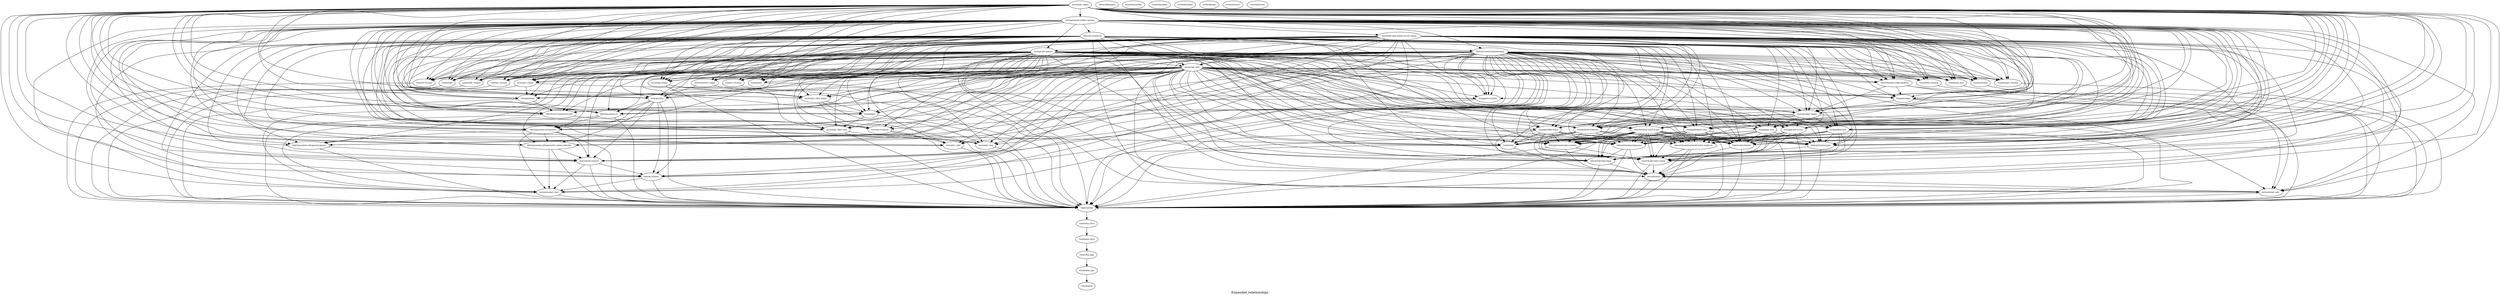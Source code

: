 digraph Expanded_relationships {
    label = "Expanded_relationships"
    "Class[Git::Params]" [
        fontsize = 8,
        label = "Class[Git::Params]"
    ]

    "Package[coffee-script]" [
        fontsize = 8,
        label = "Package[coffee-script]"
    ]

    "File[/tmp/sudoers.d/fragment/vagrant]" [
        fontsize = 8,
        label = "File[/tmp/sudoers.d/fragment/vagrant]"
    ]

    "Anchor[sudoers::end]" [
        fontsize = 8,
        label = "Anchor[sudoers::end]"
    ]

    "Filebucket[puppet]" [
        fontsize = 8,
        label = "Filebucket[puppet]"
    ]

    "File[/etc/ircd-hybrid/ircd.conf]" [
        fontsize = 8,
        label = "File[/etc/ircd-hybrid/ircd.conf]"
    ]

    "Anchor[git::begin]" [
        fontsize = 8,
        label = "Anchor[git::begin]"
    ]

    "Class[runtime]" [
        fontsize = 8,
        label = "Class[runtime]"
    ]

    "Class[deploy]" [
        fontsize = 8,
        label = "Class[deploy]"
    ]

    "Class[setup_app]" [
        fontsize = 8,
        label = "Class[setup_app]"
    ]

    "File[/tmp/sudoers.d/fragment/00_sudoers_defaults]" [
        fontsize = 8,
        label = "File[/tmp/sudoers.d/fragment/00_sudoers_defaults]"
    ]

    "User[hubot]" [
        fontsize = 8,
        label = "User[hubot]"
    ]

    "File[/usr/local/sbin/rebuild-hubot-scripts.rb]" [
        fontsize = 8,
        label = "File[/usr/local/sbin/rebuild-hubot-scripts.rb]"
    ]

    "Class[deploy_infra]" [
        fontsize = 8,
        label = "Class[deploy_infra]"
    ]

    "Package[whois]" [
        fontsize = 8,
        label = "Package[whois]"
    ]

    "Class[Stdlib]" [
        fontsize = 8,
        label = "Class[Stdlib]"
    ]

    "Class[deploy_app]" [
        fontsize = 8,
        label = "Class[deploy_app]"
    ]

    "Schedule[monthly]" [
        fontsize = 8,
        label = "Schedule[monthly]"
    ]

    "Anchor[irc::begin]" [
        fontsize = 8,
        label = "Anchor[irc::begin]"
    ]

    "Anchor[git::client::end]" [
        fontsize = 8,
        label = "Anchor[git::client::end]"
    ]

    "File[/tmp/sudoers.d/fragment]" [
        fontsize = 8,
        label = "File[/tmp/sudoers.d/fragment]"
    ]

    "Class[Stdlib::Stages]" [
        fontsize = 8,
        label = "Class[Stdlib::Stages]"
    ]

    "File[/etc/sudoers]" [
        fontsize = 8,
        label = "File[/etc/sudoers]"
    ]

    "Anchor[apt::begin]" [
        fontsize = 8,
        label = "Anchor[apt::begin]"
    ]

    "Class[Apt::Params]" [
        fontsize = 8,
        label = "Class[Apt::Params]"
    ]

    "Exec[apt-get update]" [
        fontsize = 8,
        label = "Exec[apt-get update]"
    ]

    "Schedule[puppet]" [
        fontsize = 8,
        label = "Schedule[puppet]"
    ]

    "Exec[download hubot via git]" [
        fontsize = 8,
        label = "Exec[download hubot via git]"
    ]

    "Exec[rebuild-sudoers]" [
        fontsize = 8,
        label = "Exec[rebuild-sudoers]"
    ]

    "Schedule[weekly]" [
        fontsize = 8,
        label = "Schedule[weekly]"
    ]

    "Package[update-notifier-common]" [
        fontsize = 8,
        label = "Package[update-notifier-common]"
    ]

    "Service[ircd-hybrid]" [
        fontsize = 8,
        label = "Service[ircd-hybrid]"
    ]

    "Exec[delete aged update-success-stamp]" [
        fontsize = 8,
        label = "Exec[delete aged update-success-stamp]"
    ]

    "Anchor[hubot::end]" [
        fontsize = 8,
        label = "Anchor[hubot::end]"
    ]

    "Anchor[hutbot::begin]" [
        fontsize = 8,
        label = "Anchor[hutbot::begin]"
    ]

    "Package[libexpat1-dev]" [
        fontsize = 8,
        label = "Package[libexpat1-dev]"
    ]

    "Exec[rebuild hubot scripts]" [
        fontsize = 8,
        label = "Exec[rebuild hubot scripts]"
    ]

    "Class[setup_infra]" [
        fontsize = 8,
        label = "Class[setup_infra]"
    ]

    "Anchor[sudoers::begin]" [
        fontsize = 8,
        label = "Anchor[sudoers::begin]"
    ]

    "File[/var/cache/local/preseeding]" [
        fontsize = 8,
        label = "File[/var/cache/local/preseeding]"
    ]

    "Package[libssl-dev]" [
        fontsize = 8,
        label = "Package[libssl-dev]"
    ]

    "File[/opt/hubot/scripts-enabled]" [
        fontsize = 8,
        label = "File[/opt/hubot/scripts-enabled]"
    ]

    "Schedule[daily]" [
        fontsize = 8,
        label = "Schedule[daily]"
    ]

    "Anchor[git::client::begin]" [
        fontsize = 8,
        label = "Anchor[git::client::begin]"
    ]

    "Package[nodejs]" [
        fontsize = 8,
        label = "Package[nodejs]"
    ]

    "Class[hubot]" [
        fontsize = 8,
        label = "Class[hubot]"
    ]

    "Service[hubot]" [
        fontsize = 8,
        label = "Service[hubot]"
    ]

    "Anchor[git::end]" [
        fontsize = 8,
        label = "Anchor[git::end]"
    ]

    "File[/opt/hubot/scripts]" [
        fontsize = 8,
        label = "File[/opt/hubot/scripts]"
    ]

    "Exec[download-nodejs-squeeze]" [
        fontsize = 8,
        label = "Exec[download-nodejs-squeeze]"
    ]

    "Class[Hubot::Params]" [
        fontsize = 8,
        label = "Class[Hubot::Params]"
    ]

    "Class[Hubot_dev]" [
        fontsize = 8,
        label = "Class[Hubot_dev]"
    ]

    "Package[git-core]" [
        fontsize = 8,
        label = "Package[git-core]"
    ]

    "Package[ircd-hybrid]" [
        fontsize = 8,
        label = "Package[ircd-hybrid]"
    ]

    "File[/etc/init.d/hubot]" [
        fontsize = 8,
        label = "File[/etc/init.d/hubot]"
    ]

    "File[/tmp/sudoers.d]" [
        fontsize = 8,
        label = "File[/tmp/sudoers.d]"
    ]

    "Package[redis-server]" [
        fontsize = 8,
        label = "Package[redis-server]"
    ]

    "Schedule[never]" [
        fontsize = 8,
        label = "Schedule[never]"
    ]

    "Anchor[apt::end]" [
        fontsize = 8,
        label = "Anchor[apt::end]"
    ]

    "Class[basenode]" [
        fontsize = 8,
        label = "Class[basenode]"
    ]

    "File[/var/cache/local]" [
        fontsize = 8,
        label = "File[/var/cache/local]"
    ]

    "Package[sudo]" [
        fontsize = 8,
        label = "Package[sudo]"
    ]

    "Exec[install hubot deps]" [
        fontsize = 8,
        label = "Exec[install hubot deps]"
    ]

    "File[/opt/hubot/package.json]" [
        fontsize = 8,
        label = "File[/opt/hubot/package.json]"
    ]

    "Schedule[hourly]" [
        fontsize = 8,
        label = "Schedule[hourly]"
    ]

    "Class[Sudoers::Params]" [
        fontsize = 8,
        label = "Class[Sudoers::Params]"
    ]

    "Class[Irc::Params]" [
        fontsize = 8,
        label = "Class[Irc::Params]"
    ]

    "Package[build-essential]" [
        fontsize = 8,
        label = "Package[build-essential]"
    ]

    "Anchor[irc::end]" [
        fontsize = 8,
        label = "Anchor[irc::end]"
    ]

    "Package[git]" [
        fontsize = 8,
        label = "Package[git]"
    ]

    "File[/tmp/sudoers.d/fragment/vagrant]" -> "Exec[rebuild-sudoers]" [
        fontsize = 8
    ]

    "File[/tmp/sudoers.d/fragment/00_sudoers_defaults]" -> "Exec[rebuild-sudoers]" [
        fontsize = 8
    ]

    "Exec[rebuild-sudoers]" -> "File[/etc/sudoers]" [
        fontsize = 8
    ]

    "Exec[delete aged update-success-stamp]" -> "Exec[apt-get update]" [
        fontsize = 8
    ]

    "File[/tmp/sudoers.d/fragment]" -> "Exec[rebuild-sudoers]" [
        fontsize = 8
    ]

    "File[/usr/local/sbin/rebuild-hubot-scripts.rb]" -> "Exec[rebuild hubot scripts]" [
        fontsize = 8
    ]

    "File[/opt/hubot/scripts-enabled]" -> "Exec[rebuild hubot scripts]" [
        fontsize = 8
    ]

    "Exec[download-nodejs-squeeze]" -> "Package[nodejs]" [
        fontsize = 8
    ]

    "File[/opt/hubot/package.json]" -> "Exec[install hubot deps]" [
        fontsize = 8
    ]

    "File[/tmp/sudoers.d/fragment]" -> "File[/tmp/sudoers.d/fragment/vagrant]" [
        fontsize = 8
    ]

    "File[/tmp/sudoers.d/fragment]" -> "File[/tmp/sudoers.d/fragment/00_sudoers_defaults]" [
        fontsize = 8
    ]

    "File[/tmp/sudoers.d]" -> "File[/tmp/sudoers.d/fragment]" [
        fontsize = 8
    ]

    "File[/var/cache/local]" -> "File[/var/cache/local/preseeding]" [
        fontsize = 8
    ]

    "Class[setup_app]" -> "Class[deploy_app]" [
        fontsize = 8
    ]

    "Class[deploy_app]" -> "Class[deploy]" [
        fontsize = 8
    ]

    "File[/var/cache/local/preseeding]" -> "Anchor[apt::end]" [
        fontsize = 8
    ]

    "File[/var/cache/local]" -> "Anchor[apt::end]" [
        fontsize = 8
    ]

    "Exec[apt-get update]" -> "Anchor[apt::end]" [
        fontsize = 8
    ]

    "Exec[delete aged update-success-stamp]" -> "Anchor[apt::end]" [
        fontsize = 8
    ]

    "Anchor[apt::begin]" -> "Package[update-notifier-common]" [
        fontsize = 8
    ]

    "Package[update-notifier-common]" -> "File[/var/cache/local/preseeding]" [
        fontsize = 8
    ]

    "Package[update-notifier-common]" -> "File[/var/cache/local]" [
        fontsize = 8
    ]

    "Package[update-notifier-common]" -> "Exec[apt-get update]" [
        fontsize = 8
    ]

    "Package[update-notifier-common]" -> "Exec[delete aged update-success-stamp]" [
        fontsize = 8
    ]

    "File[/var/cache/local/preseeding]" -> "Class[Irc::Params]" [
        fontsize = 8
    ]

    "Anchor[apt::begin]" -> "Class[Irc::Params]" [
        fontsize = 8
    ]

    "File[/var/cache/local]" -> "Class[Irc::Params]" [
        fontsize = 8
    ]

    "Package[update-notifier-common]" -> "Class[Irc::Params]" [
        fontsize = 8
    ]

    "Exec[apt-get update]" -> "Class[Irc::Params]" [
        fontsize = 8
    ]

    "Anchor[apt::end]" -> "Class[Irc::Params]" [
        fontsize = 8
    ]

    "Exec[delete aged update-success-stamp]" -> "Class[Irc::Params]" [
        fontsize = 8
    ]

    "File[/var/cache/local/preseeding]" -> "Service[ircd-hybrid]" [
        fontsize = 8
    ]

    "Anchor[apt::begin]" -> "Service[ircd-hybrid]" [
        fontsize = 8
    ]

    "File[/var/cache/local]" -> "Service[ircd-hybrid]" [
        fontsize = 8
    ]

    "Package[update-notifier-common]" -> "Service[ircd-hybrid]" [
        fontsize = 8
    ]

    "Exec[apt-get update]" -> "Service[ircd-hybrid]" [
        fontsize = 8
    ]

    "Anchor[apt::end]" -> "Service[ircd-hybrid]" [
        fontsize = 8
    ]

    "Exec[delete aged update-success-stamp]" -> "Service[ircd-hybrid]" [
        fontsize = 8
    ]

    "Service[ircd-hybrid]" -> "Anchor[irc::end]" [
        fontsize = 8
    ]

    "File[/var/cache/local/preseeding]" -> "Package[git]" [
        fontsize = 8
    ]

    "Anchor[apt::begin]" -> "Package[git]" [
        fontsize = 8
    ]

    "File[/var/cache/local]" -> "Package[git]" [
        fontsize = 8
    ]

    "Anchor[git::client::begin]" -> "Package[git]" [
        fontsize = 8
    ]

    "Package[update-notifier-common]" -> "Package[git]" [
        fontsize = 8
    ]

    "Exec[apt-get update]" -> "Package[git]" [
        fontsize = 8
    ]

    "Anchor[apt::end]" -> "Package[git]" [
        fontsize = 8
    ]

    "Exec[delete aged update-success-stamp]" -> "Package[git]" [
        fontsize = 8
    ]

    "Package[git]" -> "Anchor[git::client::end]" [
        fontsize = 8
    ]

    "File[/var/cache/local/preseeding]" -> "Anchor[hubot::end]" [
        fontsize = 8
    ]

    "File[/var/cache/local/preseeding]" -> "Anchor[hutbot::begin]" [
        fontsize = 8
    ]

    "Anchor[apt::begin]" -> "Anchor[hubot::end]" [
        fontsize = 8
    ]

    "Anchor[apt::begin]" -> "Anchor[hutbot::begin]" [
        fontsize = 8
    ]

    "File[/var/cache/local]" -> "Anchor[hubot::end]" [
        fontsize = 8
    ]

    "File[/var/cache/local]" -> "Anchor[hutbot::begin]" [
        fontsize = 8
    ]

    "Package[update-notifier-common]" -> "Anchor[hubot::end]" [
        fontsize = 8
    ]

    "Package[update-notifier-common]" -> "Anchor[hutbot::begin]" [
        fontsize = 8
    ]

    "Exec[apt-get update]" -> "Anchor[hubot::end]" [
        fontsize = 8
    ]

    "Exec[apt-get update]" -> "Anchor[hutbot::begin]" [
        fontsize = 8
    ]

    "Anchor[apt::end]" -> "Anchor[hubot::end]" [
        fontsize = 8
    ]

    "Anchor[apt::end]" -> "Anchor[hutbot::begin]" [
        fontsize = 8
    ]

    "Exec[delete aged update-success-stamp]" -> "Anchor[hubot::end]" [
        fontsize = 8
    ]

    "Exec[delete aged update-success-stamp]" -> "Anchor[hutbot::begin]" [
        fontsize = 8
    ]

    "File[/var/cache/local/preseeding]" -> "Package[nodejs]" [
        fontsize = 8
    ]

    "File[/var/cache/local/preseeding]" -> "Exec[download-nodejs-squeeze]" [
        fontsize = 8
    ]

    "Anchor[apt::begin]" -> "Package[nodejs]" [
        fontsize = 8
    ]

    "Anchor[apt::begin]" -> "Exec[download-nodejs-squeeze]" [
        fontsize = 8
    ]

    "File[/var/cache/local]" -> "Package[nodejs]" [
        fontsize = 8
    ]

    "File[/var/cache/local]" -> "Exec[download-nodejs-squeeze]" [
        fontsize = 8
    ]

    "Package[update-notifier-common]" -> "Package[nodejs]" [
        fontsize = 8
    ]

    "Package[update-notifier-common]" -> "Exec[download-nodejs-squeeze]" [
        fontsize = 8
    ]

    "Exec[apt-get update]" -> "Package[nodejs]" [
        fontsize = 8
    ]

    "Exec[apt-get update]" -> "Exec[download-nodejs-squeeze]" [
        fontsize = 8
    ]

    "Anchor[apt::end]" -> "Package[nodejs]" [
        fontsize = 8
    ]

    "Anchor[apt::end]" -> "Exec[download-nodejs-squeeze]" [
        fontsize = 8
    ]

    "Exec[delete aged update-success-stamp]" -> "Package[nodejs]" [
        fontsize = 8
    ]

    "Exec[delete aged update-success-stamp]" -> "Exec[download-nodejs-squeeze]" [
        fontsize = 8
    ]

    "Package[nodejs]" -> "Anchor[hubot::end]" [
        fontsize = 8
    ]

    "Exec[download-nodejs-squeeze]" -> "Anchor[hubot::end]" [
        fontsize = 8
    ]

    "Package[nodejs]" -> "Anchor[hutbot::begin]" [
        fontsize = 8
    ]

    "Exec[download-nodejs-squeeze]" -> "Anchor[hutbot::begin]" [
        fontsize = 8
    ]

    "File[/var/cache/local/preseeding]" -> "Class[Apt::Params]" [
        fontsize = 8
    ]

    "Anchor[apt::begin]" -> "Class[Apt::Params]" [
        fontsize = 8
    ]

    "File[/var/cache/local]" -> "Class[Apt::Params]" [
        fontsize = 8
    ]

    "Package[update-notifier-common]" -> "Class[Apt::Params]" [
        fontsize = 8
    ]

    "Exec[apt-get update]" -> "Class[Apt::Params]" [
        fontsize = 8
    ]

    "Anchor[apt::end]" -> "Class[Apt::Params]" [
        fontsize = 8
    ]

    "Exec[delete aged update-success-stamp]" -> "Class[Apt::Params]" [
        fontsize = 8
    ]

    "File[/var/cache/local/preseeding]" -> "File[/tmp/sudoers.d/fragment/vagrant]" [
        fontsize = 8
    ]

    "File[/var/cache/local]" -> "File[/tmp/sudoers.d/fragment/vagrant]" [
        fontsize = 8
    ]

    "Anchor[apt::begin]" -> "File[/tmp/sudoers.d/fragment/vagrant]" [
        fontsize = 8
    ]

    "Package[update-notifier-common]" -> "File[/tmp/sudoers.d/fragment/vagrant]" [
        fontsize = 8
    ]

    "Exec[apt-get update]" -> "File[/tmp/sudoers.d/fragment/vagrant]" [
        fontsize = 8
    ]

    "Exec[delete aged update-success-stamp]" -> "File[/tmp/sudoers.d/fragment/vagrant]" [
        fontsize = 8
    ]

    "Anchor[apt::end]" -> "File[/tmp/sudoers.d/fragment/vagrant]" [
        fontsize = 8
    ]

    "File[/var/cache/local/preseeding]" -> "Class[Hubot_dev]" [
        fontsize = 8
    ]

    "Anchor[apt::begin]" -> "Class[Hubot_dev]" [
        fontsize = 8
    ]

    "File[/var/cache/local]" -> "Class[Hubot_dev]" [
        fontsize = 8
    ]

    "Package[update-notifier-common]" -> "Class[Hubot_dev]" [
        fontsize = 8
    ]

    "Exec[apt-get update]" -> "Class[Hubot_dev]" [
        fontsize = 8
    ]

    "Anchor[apt::end]" -> "Class[Hubot_dev]" [
        fontsize = 8
    ]

    "Exec[delete aged update-success-stamp]" -> "Class[Hubot_dev]" [
        fontsize = 8
    ]

    "File[/var/cache/local/preseeding]" -> "File[/etc/ircd-hybrid/ircd.conf]" [
        fontsize = 8
    ]

    "Anchor[apt::begin]" -> "File[/etc/ircd-hybrid/ircd.conf]" [
        fontsize = 8
    ]

    "File[/var/cache/local]" -> "File[/etc/ircd-hybrid/ircd.conf]" [
        fontsize = 8
    ]

    "Package[update-notifier-common]" -> "File[/etc/ircd-hybrid/ircd.conf]" [
        fontsize = 8
    ]

    "Exec[apt-get update]" -> "File[/etc/ircd-hybrid/ircd.conf]" [
        fontsize = 8
    ]

    "Anchor[apt::end]" -> "File[/etc/ircd-hybrid/ircd.conf]" [
        fontsize = 8
    ]

    "Exec[delete aged update-success-stamp]" -> "File[/etc/ircd-hybrid/ircd.conf]" [
        fontsize = 8
    ]

    "File[/etc/ircd-hybrid/ircd.conf]" -> "Service[ircd-hybrid]" [
        fontsize = 8
    ]

    "File[/var/cache/local/preseeding]" -> "Class[Hubot::Params]" [
        fontsize = 8
    ]

    "Anchor[apt::begin]" -> "Class[Hubot::Params]" [
        fontsize = 8
    ]

    "File[/var/cache/local]" -> "Class[Hubot::Params]" [
        fontsize = 8
    ]

    "Package[update-notifier-common]" -> "Class[Hubot::Params]" [
        fontsize = 8
    ]

    "Exec[apt-get update]" -> "Class[Hubot::Params]" [
        fontsize = 8
    ]

    "Anchor[apt::end]" -> "Class[Hubot::Params]" [
        fontsize = 8
    ]

    "Exec[delete aged update-success-stamp]" -> "Class[Hubot::Params]" [
        fontsize = 8
    ]

    "File[/var/cache/local/preseeding]" -> "Class[Sudoers::Params]" [
        fontsize = 8
    ]

    "Anchor[apt::begin]" -> "Class[Sudoers::Params]" [
        fontsize = 8
    ]

    "File[/var/cache/local]" -> "Class[Sudoers::Params]" [
        fontsize = 8
    ]

    "Package[update-notifier-common]" -> "Class[Sudoers::Params]" [
        fontsize = 8
    ]

    "Exec[apt-get update]" -> "Class[Sudoers::Params]" [
        fontsize = 8
    ]

    "Anchor[apt::end]" -> "Class[Sudoers::Params]" [
        fontsize = 8
    ]

    "Exec[delete aged update-success-stamp]" -> "Class[Sudoers::Params]" [
        fontsize = 8
    ]

    "File[/var/cache/local/preseeding]" -> "Anchor[sudoers::end]" [
        fontsize = 8
    ]

    "File[/var/cache/local/preseeding]" -> "Anchor[sudoers::begin]" [
        fontsize = 8
    ]

    "Anchor[apt::begin]" -> "Anchor[sudoers::end]" [
        fontsize = 8
    ]

    "Anchor[apt::begin]" -> "Anchor[sudoers::begin]" [
        fontsize = 8
    ]

    "File[/var/cache/local]" -> "Anchor[sudoers::end]" [
        fontsize = 8
    ]

    "File[/var/cache/local]" -> "Anchor[sudoers::begin]" [
        fontsize = 8
    ]

    "Package[update-notifier-common]" -> "Anchor[sudoers::end]" [
        fontsize = 8
    ]

    "Package[update-notifier-common]" -> "Anchor[sudoers::begin]" [
        fontsize = 8
    ]

    "Exec[apt-get update]" -> "Anchor[sudoers::end]" [
        fontsize = 8
    ]

    "Exec[apt-get update]" -> "Anchor[sudoers::begin]" [
        fontsize = 8
    ]

    "Anchor[apt::end]" -> "Anchor[sudoers::end]" [
        fontsize = 8
    ]

    "Anchor[apt::end]" -> "Anchor[sudoers::begin]" [
        fontsize = 8
    ]

    "Exec[delete aged update-success-stamp]" -> "Anchor[sudoers::end]" [
        fontsize = 8
    ]

    "Exec[delete aged update-success-stamp]" -> "Anchor[sudoers::begin]" [
        fontsize = 8
    ]

    "File[/var/cache/local/preseeding]" -> "Anchor[git::end]" [
        fontsize = 8
    ]

    "File[/var/cache/local/preseeding]" -> "Anchor[git::begin]" [
        fontsize = 8
    ]

    "Anchor[apt::begin]" -> "Anchor[git::end]" [
        fontsize = 8
    ]

    "Anchor[apt::begin]" -> "Anchor[git::begin]" [
        fontsize = 8
    ]

    "File[/var/cache/local]" -> "Anchor[git::end]" [
        fontsize = 8
    ]

    "File[/var/cache/local]" -> "Anchor[git::begin]" [
        fontsize = 8
    ]

    "Package[update-notifier-common]" -> "Anchor[git::end]" [
        fontsize = 8
    ]

    "Package[update-notifier-common]" -> "Anchor[git::begin]" [
        fontsize = 8
    ]

    "Exec[apt-get update]" -> "Anchor[git::end]" [
        fontsize = 8
    ]

    "Exec[apt-get update]" -> "Anchor[git::begin]" [
        fontsize = 8
    ]

    "Anchor[apt::end]" -> "Anchor[git::end]" [
        fontsize = 8
    ]

    "Anchor[apt::end]" -> "Anchor[git::begin]" [
        fontsize = 8
    ]

    "Exec[delete aged update-success-stamp]" -> "Anchor[git::end]" [
        fontsize = 8
    ]

    "Exec[delete aged update-success-stamp]" -> "Anchor[git::begin]" [
        fontsize = 8
    ]

    "File[/var/cache/local/preseeding]" -> "Class[Git::Params]" [
        fontsize = 8
    ]

    "Anchor[apt::begin]" -> "Class[Git::Params]" [
        fontsize = 8
    ]

    "File[/var/cache/local]" -> "Class[Git::Params]" [
        fontsize = 8
    ]

    "Package[update-notifier-common]" -> "Class[Git::Params]" [
        fontsize = 8
    ]

    "Exec[apt-get update]" -> "Class[Git::Params]" [
        fontsize = 8
    ]

    "Anchor[apt::end]" -> "Class[Git::Params]" [
        fontsize = 8
    ]

    "Exec[delete aged update-success-stamp]" -> "Class[Git::Params]" [
        fontsize = 8
    ]

    "File[/var/cache/local/preseeding]" -> "Class[Stdlib]" [
        fontsize = 8
    ]

    "Anchor[apt::begin]" -> "Class[Stdlib]" [
        fontsize = 8
    ]

    "File[/var/cache/local]" -> "Class[Stdlib]" [
        fontsize = 8
    ]

    "Package[update-notifier-common]" -> "Class[Stdlib]" [
        fontsize = 8
    ]

    "Exec[apt-get update]" -> "Class[Stdlib]" [
        fontsize = 8
    ]

    "Anchor[apt::end]" -> "Class[Stdlib]" [
        fontsize = 8
    ]

    "Exec[delete aged update-success-stamp]" -> "Class[Stdlib]" [
        fontsize = 8
    ]

    "File[/var/cache/local/preseeding]" -> "Package[sudo]" [
        fontsize = 8
    ]

    "Anchor[apt::begin]" -> "Package[sudo]" [
        fontsize = 8
    ]

    "File[/var/cache/local]" -> "Package[sudo]" [
        fontsize = 8
    ]

    "Package[update-notifier-common]" -> "Package[sudo]" [
        fontsize = 8
    ]

    "Exec[apt-get update]" -> "Package[sudo]" [
        fontsize = 8
    ]

    "Anchor[apt::end]" -> "Package[sudo]" [
        fontsize = 8
    ]

    "Exec[delete aged update-success-stamp]" -> "Package[sudo]" [
        fontsize = 8
    ]

    "Anchor[sudoers::begin]" -> "Package[sudo]" [
        fontsize = 8
    ]

    "File[/var/cache/local/preseeding]" -> "Exec[rebuild-sudoers]" [
        fontsize = 8
    ]

    "File[/var/cache/local/preseeding]" -> "File[/tmp/sudoers.d/fragment]" [
        fontsize = 8
    ]

    "File[/var/cache/local/preseeding]" -> "File[/etc/sudoers]" [
        fontsize = 8
    ]

    "File[/var/cache/local/preseeding]" -> "File[/tmp/sudoers.d/fragment/00_sudoers_defaults]" [
        fontsize = 8
    ]

    "File[/var/cache/local/preseeding]" -> "File[/tmp/sudoers.d]" [
        fontsize = 8
    ]

    "Anchor[apt::begin]" -> "Exec[rebuild-sudoers]" [
        fontsize = 8
    ]

    "Anchor[apt::begin]" -> "File[/tmp/sudoers.d/fragment]" [
        fontsize = 8
    ]

    "Anchor[apt::begin]" -> "File[/etc/sudoers]" [
        fontsize = 8
    ]

    "Anchor[apt::begin]" -> "File[/tmp/sudoers.d/fragment/00_sudoers_defaults]" [
        fontsize = 8
    ]

    "Anchor[apt::begin]" -> "File[/tmp/sudoers.d]" [
        fontsize = 8
    ]

    "File[/var/cache/local]" -> "Exec[rebuild-sudoers]" [
        fontsize = 8
    ]

    "File[/var/cache/local]" -> "File[/tmp/sudoers.d/fragment]" [
        fontsize = 8
    ]

    "File[/var/cache/local]" -> "File[/etc/sudoers]" [
        fontsize = 8
    ]

    "File[/var/cache/local]" -> "File[/tmp/sudoers.d/fragment/00_sudoers_defaults]" [
        fontsize = 8
    ]

    "File[/var/cache/local]" -> "File[/tmp/sudoers.d]" [
        fontsize = 8
    ]

    "Package[sudo]" -> "Exec[rebuild-sudoers]" [
        fontsize = 8
    ]

    "Package[sudo]" -> "File[/tmp/sudoers.d/fragment]" [
        fontsize = 8
    ]

    "Package[sudo]" -> "File[/etc/sudoers]" [
        fontsize = 8
    ]

    "Package[sudo]" -> "File[/tmp/sudoers.d/fragment/00_sudoers_defaults]" [
        fontsize = 8
    ]

    "Package[sudo]" -> "File[/tmp/sudoers.d]" [
        fontsize = 8
    ]

    "Package[update-notifier-common]" -> "Exec[rebuild-sudoers]" [
        fontsize = 8
    ]

    "Package[update-notifier-common]" -> "File[/tmp/sudoers.d/fragment]" [
        fontsize = 8
    ]

    "Package[update-notifier-common]" -> "File[/etc/sudoers]" [
        fontsize = 8
    ]

    "Package[update-notifier-common]" -> "File[/tmp/sudoers.d/fragment/00_sudoers_defaults]" [
        fontsize = 8
    ]

    "Package[update-notifier-common]" -> "File[/tmp/sudoers.d]" [
        fontsize = 8
    ]

    "Exec[apt-get update]" -> "Exec[rebuild-sudoers]" [
        fontsize = 8
    ]

    "Exec[apt-get update]" -> "File[/tmp/sudoers.d/fragment]" [
        fontsize = 8
    ]

    "Exec[apt-get update]" -> "File[/etc/sudoers]" [
        fontsize = 8
    ]

    "Exec[apt-get update]" -> "File[/tmp/sudoers.d/fragment/00_sudoers_defaults]" [
        fontsize = 8
    ]

    "Exec[apt-get update]" -> "File[/tmp/sudoers.d]" [
        fontsize = 8
    ]

    "Anchor[apt::end]" -> "Exec[rebuild-sudoers]" [
        fontsize = 8
    ]

    "Anchor[apt::end]" -> "File[/tmp/sudoers.d/fragment]" [
        fontsize = 8
    ]

    "Anchor[apt::end]" -> "File[/etc/sudoers]" [
        fontsize = 8
    ]

    "Anchor[apt::end]" -> "File[/tmp/sudoers.d/fragment/00_sudoers_defaults]" [
        fontsize = 8
    ]

    "Anchor[apt::end]" -> "File[/tmp/sudoers.d]" [
        fontsize = 8
    ]

    "Exec[delete aged update-success-stamp]" -> "Exec[rebuild-sudoers]" [
        fontsize = 8
    ]

    "Exec[delete aged update-success-stamp]" -> "File[/tmp/sudoers.d/fragment]" [
        fontsize = 8
    ]

    "Exec[delete aged update-success-stamp]" -> "File[/etc/sudoers]" [
        fontsize = 8
    ]

    "Exec[delete aged update-success-stamp]" -> "File[/tmp/sudoers.d/fragment/00_sudoers_defaults]" [
        fontsize = 8
    ]

    "Exec[delete aged update-success-stamp]" -> "File[/tmp/sudoers.d]" [
        fontsize = 8
    ]

    "Exec[rebuild-sudoers]" -> "Anchor[sudoers::end]" [
        fontsize = 8
    ]

    "File[/tmp/sudoers.d/fragment]" -> "Anchor[sudoers::end]" [
        fontsize = 8
    ]

    "File[/etc/sudoers]" -> "Anchor[sudoers::end]" [
        fontsize = 8
    ]

    "File[/tmp/sudoers.d/fragment/00_sudoers_defaults]" -> "Anchor[sudoers::end]" [
        fontsize = 8
    ]

    "File[/tmp/sudoers.d]" -> "Anchor[sudoers::end]" [
        fontsize = 8
    ]

    "File[/var/cache/local/preseeding]" -> "Anchor[git::client::begin]" [
        fontsize = 8
    ]

    "File[/var/cache/local/preseeding]" -> "Anchor[git::client::end]" [
        fontsize = 8
    ]

    "Anchor[apt::begin]" -> "Anchor[git::client::begin]" [
        fontsize = 8
    ]

    "Anchor[apt::begin]" -> "Anchor[git::client::end]" [
        fontsize = 8
    ]

    "File[/var/cache/local]" -> "Anchor[git::client::begin]" [
        fontsize = 8
    ]

    "File[/var/cache/local]" -> "Anchor[git::client::end]" [
        fontsize = 8
    ]

    "Anchor[git::begin]" -> "Anchor[git::client::begin]" [
        fontsize = 8
    ]

    "Anchor[git::begin]" -> "Anchor[git::client::end]" [
        fontsize = 8
    ]

    "Package[update-notifier-common]" -> "Anchor[git::client::begin]" [
        fontsize = 8
    ]

    "Package[update-notifier-common]" -> "Anchor[git::client::end]" [
        fontsize = 8
    ]

    "Exec[apt-get update]" -> "Anchor[git::client::begin]" [
        fontsize = 8
    ]

    "Exec[apt-get update]" -> "Anchor[git::client::end]" [
        fontsize = 8
    ]

    "Anchor[apt::end]" -> "Anchor[git::client::begin]" [
        fontsize = 8
    ]

    "Anchor[apt::end]" -> "Anchor[git::client::end]" [
        fontsize = 8
    ]

    "Exec[delete aged update-success-stamp]" -> "Anchor[git::client::begin]" [
        fontsize = 8
    ]

    "Exec[delete aged update-success-stamp]" -> "Anchor[git::client::end]" [
        fontsize = 8
    ]

    "Anchor[git::client::begin]" -> "Anchor[git::end]" [
        fontsize = 8
    ]

    "Anchor[git::client::end]" -> "Anchor[git::end]" [
        fontsize = 8
    ]

    "File[/var/cache/local/preseeding]" -> "File[/opt/hubot/scripts]" [
        fontsize = 8
    ]

    "File[/var/cache/local/preseeding]" -> "File[/usr/local/sbin/rebuild-hubot-scripts.rb]" [
        fontsize = 8
    ]

    "File[/var/cache/local/preseeding]" -> "User[hubot]" [
        fontsize = 8
    ]

    "File[/var/cache/local/preseeding]" -> "Exec[install hubot deps]" [
        fontsize = 8
    ]

    "File[/var/cache/local/preseeding]" -> "File[/etc/init.d/hubot]" [
        fontsize = 8
    ]

    "File[/var/cache/local/preseeding]" -> "Exec[rebuild hubot scripts]" [
        fontsize = 8
    ]

    "File[/var/cache/local/preseeding]" -> "File[/opt/hubot/scripts-enabled]" [
        fontsize = 8
    ]

    "File[/var/cache/local/preseeding]" -> "File[/opt/hubot/package.json]" [
        fontsize = 8
    ]

    "Anchor[apt::begin]" -> "File[/opt/hubot/scripts]" [
        fontsize = 8
    ]

    "Anchor[apt::begin]" -> "File[/usr/local/sbin/rebuild-hubot-scripts.rb]" [
        fontsize = 8
    ]

    "Anchor[apt::begin]" -> "User[hubot]" [
        fontsize = 8
    ]

    "Anchor[apt::begin]" -> "Exec[install hubot deps]" [
        fontsize = 8
    ]

    "Anchor[apt::begin]" -> "File[/etc/init.d/hubot]" [
        fontsize = 8
    ]

    "Anchor[apt::begin]" -> "Exec[rebuild hubot scripts]" [
        fontsize = 8
    ]

    "Anchor[apt::begin]" -> "File[/opt/hubot/scripts-enabled]" [
        fontsize = 8
    ]

    "Anchor[apt::begin]" -> "File[/opt/hubot/package.json]" [
        fontsize = 8
    ]

    "File[/var/cache/local]" -> "File[/opt/hubot/scripts]" [
        fontsize = 8
    ]

    "File[/var/cache/local]" -> "File[/usr/local/sbin/rebuild-hubot-scripts.rb]" [
        fontsize = 8
    ]

    "File[/var/cache/local]" -> "User[hubot]" [
        fontsize = 8
    ]

    "File[/var/cache/local]" -> "Exec[install hubot deps]" [
        fontsize = 8
    ]

    "File[/var/cache/local]" -> "File[/etc/init.d/hubot]" [
        fontsize = 8
    ]

    "File[/var/cache/local]" -> "Exec[rebuild hubot scripts]" [
        fontsize = 8
    ]

    "File[/var/cache/local]" -> "File[/opt/hubot/scripts-enabled]" [
        fontsize = 8
    ]

    "File[/var/cache/local]" -> "File[/opt/hubot/package.json]" [
        fontsize = 8
    ]

    "Exec[download hubot via git]" -> "File[/opt/hubot/scripts]" [
        fontsize = 8
    ]

    "Exec[download hubot via git]" -> "File[/usr/local/sbin/rebuild-hubot-scripts.rb]" [
        fontsize = 8
    ]

    "Exec[download hubot via git]" -> "User[hubot]" [
        fontsize = 8
    ]

    "Exec[download hubot via git]" -> "Exec[install hubot deps]" [
        fontsize = 8
    ]

    "Exec[download hubot via git]" -> "File[/etc/init.d/hubot]" [
        fontsize = 8
    ]

    "Exec[download hubot via git]" -> "Exec[rebuild hubot scripts]" [
        fontsize = 8
    ]

    "Exec[download hubot via git]" -> "File[/opt/hubot/scripts-enabled]" [
        fontsize = 8
    ]

    "Exec[download hubot via git]" -> "File[/opt/hubot/package.json]" [
        fontsize = 8
    ]

    "Package[update-notifier-common]" -> "File[/opt/hubot/scripts]" [
        fontsize = 8
    ]

    "Package[update-notifier-common]" -> "File[/usr/local/sbin/rebuild-hubot-scripts.rb]" [
        fontsize = 8
    ]

    "Package[update-notifier-common]" -> "User[hubot]" [
        fontsize = 8
    ]

    "Package[update-notifier-common]" -> "Exec[install hubot deps]" [
        fontsize = 8
    ]

    "Package[update-notifier-common]" -> "File[/etc/init.d/hubot]" [
        fontsize = 8
    ]

    "Package[update-notifier-common]" -> "Exec[rebuild hubot scripts]" [
        fontsize = 8
    ]

    "Package[update-notifier-common]" -> "File[/opt/hubot/scripts-enabled]" [
        fontsize = 8
    ]

    "Package[update-notifier-common]" -> "File[/opt/hubot/package.json]" [
        fontsize = 8
    ]

    "Exec[apt-get update]" -> "File[/opt/hubot/scripts]" [
        fontsize = 8
    ]

    "Exec[apt-get update]" -> "File[/usr/local/sbin/rebuild-hubot-scripts.rb]" [
        fontsize = 8
    ]

    "Exec[apt-get update]" -> "User[hubot]" [
        fontsize = 8
    ]

    "Exec[apt-get update]" -> "Exec[install hubot deps]" [
        fontsize = 8
    ]

    "Exec[apt-get update]" -> "File[/etc/init.d/hubot]" [
        fontsize = 8
    ]

    "Exec[apt-get update]" -> "Exec[rebuild hubot scripts]" [
        fontsize = 8
    ]

    "Exec[apt-get update]" -> "File[/opt/hubot/scripts-enabled]" [
        fontsize = 8
    ]

    "Exec[apt-get update]" -> "File[/opt/hubot/package.json]" [
        fontsize = 8
    ]

    "Anchor[apt::end]" -> "File[/opt/hubot/scripts]" [
        fontsize = 8
    ]

    "Anchor[apt::end]" -> "File[/usr/local/sbin/rebuild-hubot-scripts.rb]" [
        fontsize = 8
    ]

    "Anchor[apt::end]" -> "User[hubot]" [
        fontsize = 8
    ]

    "Anchor[apt::end]" -> "Exec[install hubot deps]" [
        fontsize = 8
    ]

    "Anchor[apt::end]" -> "File[/etc/init.d/hubot]" [
        fontsize = 8
    ]

    "Anchor[apt::end]" -> "Exec[rebuild hubot scripts]" [
        fontsize = 8
    ]

    "Anchor[apt::end]" -> "File[/opt/hubot/scripts-enabled]" [
        fontsize = 8
    ]

    "Anchor[apt::end]" -> "File[/opt/hubot/package.json]" [
        fontsize = 8
    ]

    "Exec[delete aged update-success-stamp]" -> "File[/opt/hubot/scripts]" [
        fontsize = 8
    ]

    "Exec[delete aged update-success-stamp]" -> "File[/usr/local/sbin/rebuild-hubot-scripts.rb]" [
        fontsize = 8
    ]

    "Exec[delete aged update-success-stamp]" -> "User[hubot]" [
        fontsize = 8
    ]

    "Exec[delete aged update-success-stamp]" -> "Exec[install hubot deps]" [
        fontsize = 8
    ]

    "Exec[delete aged update-success-stamp]" -> "File[/etc/init.d/hubot]" [
        fontsize = 8
    ]

    "Exec[delete aged update-success-stamp]" -> "Exec[rebuild hubot scripts]" [
        fontsize = 8
    ]

    "Exec[delete aged update-success-stamp]" -> "File[/opt/hubot/scripts-enabled]" [
        fontsize = 8
    ]

    "Exec[delete aged update-success-stamp]" -> "File[/opt/hubot/package.json]" [
        fontsize = 8
    ]

    "File[/var/cache/local/preseeding]" -> "Service[hubot]" [
        fontsize = 8
    ]

    "Anchor[apt::begin]" -> "Service[hubot]" [
        fontsize = 8
    ]

    "File[/var/cache/local]" -> "Service[hubot]" [
        fontsize = 8
    ]

    "File[/opt/hubot/scripts]" -> "Service[hubot]" [
        fontsize = 8
    ]

    "User[hubot]" -> "Service[hubot]" [
        fontsize = 8
    ]

    "File[/usr/local/sbin/rebuild-hubot-scripts.rb]" -> "Service[hubot]" [
        fontsize = 8
    ]

    "File[/etc/init.d/hubot]" -> "Service[hubot]" [
        fontsize = 8
    ]

    "Exec[install hubot deps]" -> "Service[hubot]" [
        fontsize = 8
    ]

    "Package[update-notifier-common]" -> "Service[hubot]" [
        fontsize = 8
    ]

    "Exec[rebuild hubot scripts]" -> "Service[hubot]" [
        fontsize = 8
    ]

    "Exec[apt-get update]" -> "Service[hubot]" [
        fontsize = 8
    ]

    "File[/opt/hubot/package.json]" -> "Service[hubot]" [
        fontsize = 8
    ]

    "File[/opt/hubot/scripts-enabled]" -> "Service[hubot]" [
        fontsize = 8
    ]

    "Anchor[apt::end]" -> "Service[hubot]" [
        fontsize = 8
    ]

    "Exec[delete aged update-success-stamp]" -> "Service[hubot]" [
        fontsize = 8
    ]

    "Service[hubot]" -> "Anchor[hubot::end]" [
        fontsize = 8
    ]

    "File[/var/cache/local/preseeding]" -> "Class[basenode]" [
        fontsize = 8
    ]

    "File[/var/cache/local]" -> "Class[basenode]" [
        fontsize = 8
    ]

    "Anchor[apt::begin]" -> "Class[basenode]" [
        fontsize = 8
    ]

    "Package[update-notifier-common]" -> "Class[basenode]" [
        fontsize = 8
    ]

    "Exec[apt-get update]" -> "Class[basenode]" [
        fontsize = 8
    ]

    "Exec[delete aged update-success-stamp]" -> "Class[basenode]" [
        fontsize = 8
    ]

    "Anchor[apt::end]" -> "Class[basenode]" [
        fontsize = 8
    ]

    "File[/var/cache/local/preseeding]" -> "Class[hubot]" [
        fontsize = 8
    ]

    "File[/var/cache/local]" -> "Class[hubot]" [
        fontsize = 8
    ]

    "Anchor[apt::begin]" -> "Class[hubot]" [
        fontsize = 8
    ]

    "Package[update-notifier-common]" -> "Class[hubot]" [
        fontsize = 8
    ]

    "Exec[apt-get update]" -> "Class[hubot]" [
        fontsize = 8
    ]

    "Exec[delete aged update-success-stamp]" -> "Class[hubot]" [
        fontsize = 8
    ]

    "Anchor[apt::end]" -> "Class[hubot]" [
        fontsize = 8
    ]

    "File[/var/cache/local/preseeding]" -> "Class[Stdlib::Stages]" [
        fontsize = 8
    ]

    "Anchor[apt::begin]" -> "Class[Stdlib::Stages]" [
        fontsize = 8
    ]

    "File[/var/cache/local]" -> "Class[Stdlib::Stages]" [
        fontsize = 8
    ]

    "Package[update-notifier-common]" -> "Class[Stdlib::Stages]" [
        fontsize = 8
    ]

    "Exec[apt-get update]" -> "Class[Stdlib::Stages]" [
        fontsize = 8
    ]

    "Anchor[apt::end]" -> "Class[Stdlib::Stages]" [
        fontsize = 8
    ]

    "Exec[delete aged update-success-stamp]" -> "Class[Stdlib::Stages]" [
        fontsize = 8
    ]

    "File[/var/cache/local/preseeding]" -> "Anchor[irc::end]" [
        fontsize = 8
    ]

    "File[/var/cache/local/preseeding]" -> "Anchor[irc::begin]" [
        fontsize = 8
    ]

    "Anchor[apt::begin]" -> "Anchor[irc::end]" [
        fontsize = 8
    ]

    "Anchor[apt::begin]" -> "Anchor[irc::begin]" [
        fontsize = 8
    ]

    "File[/var/cache/local]" -> "Anchor[irc::end]" [
        fontsize = 8
    ]

    "File[/var/cache/local]" -> "Anchor[irc::begin]" [
        fontsize = 8
    ]

    "Package[update-notifier-common]" -> "Anchor[irc::end]" [
        fontsize = 8
    ]

    "Package[update-notifier-common]" -> "Anchor[irc::begin]" [
        fontsize = 8
    ]

    "Exec[apt-get update]" -> "Anchor[irc::end]" [
        fontsize = 8
    ]

    "Exec[apt-get update]" -> "Anchor[irc::begin]" [
        fontsize = 8
    ]

    "Anchor[apt::end]" -> "Anchor[irc::end]" [
        fontsize = 8
    ]

    "Anchor[apt::end]" -> "Anchor[irc::begin]" [
        fontsize = 8
    ]

    "Exec[delete aged update-success-stamp]" -> "Anchor[irc::end]" [
        fontsize = 8
    ]

    "Exec[delete aged update-success-stamp]" -> "Anchor[irc::begin]" [
        fontsize = 8
    ]

    "File[/var/cache/local/preseeding]" -> "Package[ircd-hybrid]" [
        fontsize = 8
    ]

    "File[/var/cache/local/preseeding]" -> "Package[whois]" [
        fontsize = 8
    ]

    "Anchor[apt::begin]" -> "Package[ircd-hybrid]" [
        fontsize = 8
    ]

    "Anchor[apt::begin]" -> "Package[whois]" [
        fontsize = 8
    ]

    "File[/var/cache/local]" -> "Package[ircd-hybrid]" [
        fontsize = 8
    ]

    "File[/var/cache/local]" -> "Package[whois]" [
        fontsize = 8
    ]

    "Package[update-notifier-common]" -> "Package[ircd-hybrid]" [
        fontsize = 8
    ]

    "Package[update-notifier-common]" -> "Package[whois]" [
        fontsize = 8
    ]

    "Exec[apt-get update]" -> "Package[ircd-hybrid]" [
        fontsize = 8
    ]

    "Exec[apt-get update]" -> "Package[whois]" [
        fontsize = 8
    ]

    "Anchor[apt::end]" -> "Package[ircd-hybrid]" [
        fontsize = 8
    ]

    "Anchor[apt::end]" -> "Package[whois]" [
        fontsize = 8
    ]

    "Exec[delete aged update-success-stamp]" -> "Package[ircd-hybrid]" [
        fontsize = 8
    ]

    "Exec[delete aged update-success-stamp]" -> "Package[whois]" [
        fontsize = 8
    ]

    "Anchor[irc::begin]" -> "Package[ircd-hybrid]" [
        fontsize = 8
    ]

    "Anchor[irc::begin]" -> "Package[whois]" [
        fontsize = 8
    ]

    "Package[ircd-hybrid]" -> "File[/etc/ircd-hybrid/ircd.conf]" [
        fontsize = 8
    ]

    "Package[whois]" -> "File[/etc/ircd-hybrid/ircd.conf]" [
        fontsize = 8
    ]

    "File[/var/cache/local/preseeding]" -> "Exec[download hubot via git]" [
        fontsize = 8
    ]

    "File[/var/cache/local/preseeding]" -> "Package[git-core]" [
        fontsize = 8
    ]

    "File[/var/cache/local/preseeding]" -> "Package[libexpat1-dev]" [
        fontsize = 8
    ]

    "File[/var/cache/local/preseeding]" -> "Package[build-essential]" [
        fontsize = 8
    ]

    "File[/var/cache/local/preseeding]" -> "Package[coffee-script]" [
        fontsize = 8
    ]

    "File[/var/cache/local/preseeding]" -> "Package[redis-server]" [
        fontsize = 8
    ]

    "File[/var/cache/local/preseeding]" -> "Package[libssl-dev]" [
        fontsize = 8
    ]

    "Anchor[apt::begin]" -> "Exec[download hubot via git]" [
        fontsize = 8
    ]

    "Anchor[apt::begin]" -> "Package[git-core]" [
        fontsize = 8
    ]

    "Anchor[apt::begin]" -> "Package[libexpat1-dev]" [
        fontsize = 8
    ]

    "Anchor[apt::begin]" -> "Package[build-essential]" [
        fontsize = 8
    ]

    "Anchor[apt::begin]" -> "Package[coffee-script]" [
        fontsize = 8
    ]

    "Anchor[apt::begin]" -> "Package[redis-server]" [
        fontsize = 8
    ]

    "Anchor[apt::begin]" -> "Package[libssl-dev]" [
        fontsize = 8
    ]

    "File[/var/cache/local]" -> "Exec[download hubot via git]" [
        fontsize = 8
    ]

    "File[/var/cache/local]" -> "Package[git-core]" [
        fontsize = 8
    ]

    "File[/var/cache/local]" -> "Package[libexpat1-dev]" [
        fontsize = 8
    ]

    "File[/var/cache/local]" -> "Package[build-essential]" [
        fontsize = 8
    ]

    "File[/var/cache/local]" -> "Package[coffee-script]" [
        fontsize = 8
    ]

    "File[/var/cache/local]" -> "Package[redis-server]" [
        fontsize = 8
    ]

    "File[/var/cache/local]" -> "Package[libssl-dev]" [
        fontsize = 8
    ]

    "Package[update-notifier-common]" -> "Exec[download hubot via git]" [
        fontsize = 8
    ]

    "Package[update-notifier-common]" -> "Package[git-core]" [
        fontsize = 8
    ]

    "Package[update-notifier-common]" -> "Package[libexpat1-dev]" [
        fontsize = 8
    ]

    "Package[update-notifier-common]" -> "Package[build-essential]" [
        fontsize = 8
    ]

    "Package[update-notifier-common]" -> "Package[coffee-script]" [
        fontsize = 8
    ]

    "Package[update-notifier-common]" -> "Package[redis-server]" [
        fontsize = 8
    ]

    "Package[update-notifier-common]" -> "Package[libssl-dev]" [
        fontsize = 8
    ]

    "Exec[apt-get update]" -> "Exec[download hubot via git]" [
        fontsize = 8
    ]

    "Exec[apt-get update]" -> "Package[git-core]" [
        fontsize = 8
    ]

    "Exec[apt-get update]" -> "Package[libexpat1-dev]" [
        fontsize = 8
    ]

    "Exec[apt-get update]" -> "Package[build-essential]" [
        fontsize = 8
    ]

    "Exec[apt-get update]" -> "Package[coffee-script]" [
        fontsize = 8
    ]

    "Exec[apt-get update]" -> "Package[redis-server]" [
        fontsize = 8
    ]

    "Exec[apt-get update]" -> "Package[libssl-dev]" [
        fontsize = 8
    ]

    "Anchor[apt::end]" -> "Exec[download hubot via git]" [
        fontsize = 8
    ]

    "Anchor[apt::end]" -> "Package[git-core]" [
        fontsize = 8
    ]

    "Anchor[apt::end]" -> "Package[libexpat1-dev]" [
        fontsize = 8
    ]

    "Anchor[apt::end]" -> "Package[build-essential]" [
        fontsize = 8
    ]

    "Anchor[apt::end]" -> "Package[coffee-script]" [
        fontsize = 8
    ]

    "Anchor[apt::end]" -> "Package[redis-server]" [
        fontsize = 8
    ]

    "Anchor[apt::end]" -> "Package[libssl-dev]" [
        fontsize = 8
    ]

    "Exec[delete aged update-success-stamp]" -> "Exec[download hubot via git]" [
        fontsize = 8
    ]

    "Exec[delete aged update-success-stamp]" -> "Package[git-core]" [
        fontsize = 8
    ]

    "Exec[delete aged update-success-stamp]" -> "Package[libexpat1-dev]" [
        fontsize = 8
    ]

    "Exec[delete aged update-success-stamp]" -> "Package[build-essential]" [
        fontsize = 8
    ]

    "Exec[delete aged update-success-stamp]" -> "Package[coffee-script]" [
        fontsize = 8
    ]

    "Exec[delete aged update-success-stamp]" -> "Package[redis-server]" [
        fontsize = 8
    ]

    "Exec[delete aged update-success-stamp]" -> "Package[libssl-dev]" [
        fontsize = 8
    ]

    "Anchor[hutbot::begin]" -> "Exec[download hubot via git]" [
        fontsize = 8
    ]

    "Anchor[hutbot::begin]" -> "Package[git-core]" [
        fontsize = 8
    ]

    "Anchor[hutbot::begin]" -> "Package[libexpat1-dev]" [
        fontsize = 8
    ]

    "Anchor[hutbot::begin]" -> "Package[build-essential]" [
        fontsize = 8
    ]

    "Anchor[hutbot::begin]" -> "Package[coffee-script]" [
        fontsize = 8
    ]

    "Anchor[hutbot::begin]" -> "Package[redis-server]" [
        fontsize = 8
    ]

    "Anchor[hutbot::begin]" -> "Package[libssl-dev]" [
        fontsize = 8
    ]

    "Exec[download hubot via git]" -> "File[/opt/hubot/scripts]" [
        fontsize = 8
    ]

    "Package[git-core]" -> "File[/opt/hubot/scripts]" [
        fontsize = 8
    ]

    "Package[libexpat1-dev]" -> "File[/opt/hubot/scripts]" [
        fontsize = 8
    ]

    "Package[build-essential]" -> "File[/opt/hubot/scripts]" [
        fontsize = 8
    ]

    "Package[coffee-script]" -> "File[/opt/hubot/scripts]" [
        fontsize = 8
    ]

    "Package[redis-server]" -> "File[/opt/hubot/scripts]" [
        fontsize = 8
    ]

    "Package[libssl-dev]" -> "File[/opt/hubot/scripts]" [
        fontsize = 8
    ]

    "Exec[download hubot via git]" -> "User[hubot]" [
        fontsize = 8
    ]

    "Package[git-core]" -> "User[hubot]" [
        fontsize = 8
    ]

    "Package[libexpat1-dev]" -> "User[hubot]" [
        fontsize = 8
    ]

    "Package[build-essential]" -> "User[hubot]" [
        fontsize = 8
    ]

    "Package[coffee-script]" -> "User[hubot]" [
        fontsize = 8
    ]

    "Package[redis-server]" -> "User[hubot]" [
        fontsize = 8
    ]

    "Package[libssl-dev]" -> "User[hubot]" [
        fontsize = 8
    ]

    "Exec[download hubot via git]" -> "File[/usr/local/sbin/rebuild-hubot-scripts.rb]" [
        fontsize = 8
    ]

    "Package[git-core]" -> "File[/usr/local/sbin/rebuild-hubot-scripts.rb]" [
        fontsize = 8
    ]

    "Package[libexpat1-dev]" -> "File[/usr/local/sbin/rebuild-hubot-scripts.rb]" [
        fontsize = 8
    ]

    "Package[build-essential]" -> "File[/usr/local/sbin/rebuild-hubot-scripts.rb]" [
        fontsize = 8
    ]

    "Package[coffee-script]" -> "File[/usr/local/sbin/rebuild-hubot-scripts.rb]" [
        fontsize = 8
    ]

    "Package[redis-server]" -> "File[/usr/local/sbin/rebuild-hubot-scripts.rb]" [
        fontsize = 8
    ]

    "Package[libssl-dev]" -> "File[/usr/local/sbin/rebuild-hubot-scripts.rb]" [
        fontsize = 8
    ]

    "Exec[download hubot via git]" -> "File[/etc/init.d/hubot]" [
        fontsize = 8
    ]

    "Package[git-core]" -> "File[/etc/init.d/hubot]" [
        fontsize = 8
    ]

    "Package[libexpat1-dev]" -> "File[/etc/init.d/hubot]" [
        fontsize = 8
    ]

    "Package[build-essential]" -> "File[/etc/init.d/hubot]" [
        fontsize = 8
    ]

    "Package[coffee-script]" -> "File[/etc/init.d/hubot]" [
        fontsize = 8
    ]

    "Package[redis-server]" -> "File[/etc/init.d/hubot]" [
        fontsize = 8
    ]

    "Package[libssl-dev]" -> "File[/etc/init.d/hubot]" [
        fontsize = 8
    ]

    "Exec[download hubot via git]" -> "Exec[install hubot deps]" [
        fontsize = 8
    ]

    "Package[git-core]" -> "Exec[install hubot deps]" [
        fontsize = 8
    ]

    "Package[libexpat1-dev]" -> "Exec[install hubot deps]" [
        fontsize = 8
    ]

    "Package[build-essential]" -> "Exec[install hubot deps]" [
        fontsize = 8
    ]

    "Package[coffee-script]" -> "Exec[install hubot deps]" [
        fontsize = 8
    ]

    "Package[redis-server]" -> "Exec[install hubot deps]" [
        fontsize = 8
    ]

    "Package[libssl-dev]" -> "Exec[install hubot deps]" [
        fontsize = 8
    ]

    "Exec[download hubot via git]" -> "Exec[rebuild hubot scripts]" [
        fontsize = 8
    ]

    "Package[git-core]" -> "Exec[rebuild hubot scripts]" [
        fontsize = 8
    ]

    "Package[libexpat1-dev]" -> "Exec[rebuild hubot scripts]" [
        fontsize = 8
    ]

    "Package[build-essential]" -> "Exec[rebuild hubot scripts]" [
        fontsize = 8
    ]

    "Package[coffee-script]" -> "Exec[rebuild hubot scripts]" [
        fontsize = 8
    ]

    "Package[redis-server]" -> "Exec[rebuild hubot scripts]" [
        fontsize = 8
    ]

    "Package[libssl-dev]" -> "Exec[rebuild hubot scripts]" [
        fontsize = 8
    ]

    "Exec[download hubot via git]" -> "File[/opt/hubot/package.json]" [
        fontsize = 8
    ]

    "Package[git-core]" -> "File[/opt/hubot/package.json]" [
        fontsize = 8
    ]

    "Package[libexpat1-dev]" -> "File[/opt/hubot/package.json]" [
        fontsize = 8
    ]

    "Package[build-essential]" -> "File[/opt/hubot/package.json]" [
        fontsize = 8
    ]

    "Package[coffee-script]" -> "File[/opt/hubot/package.json]" [
        fontsize = 8
    ]

    "Package[redis-server]" -> "File[/opt/hubot/package.json]" [
        fontsize = 8
    ]

    "Package[libssl-dev]" -> "File[/opt/hubot/package.json]" [
        fontsize = 8
    ]

    "Exec[download hubot via git]" -> "File[/opt/hubot/scripts-enabled]" [
        fontsize = 8
    ]

    "Package[git-core]" -> "File[/opt/hubot/scripts-enabled]" [
        fontsize = 8
    ]

    "Package[libexpat1-dev]" -> "File[/opt/hubot/scripts-enabled]" [
        fontsize = 8
    ]

    "Package[build-essential]" -> "File[/opt/hubot/scripts-enabled]" [
        fontsize = 8
    ]

    "Package[coffee-script]" -> "File[/opt/hubot/scripts-enabled]" [
        fontsize = 8
    ]

    "Package[redis-server]" -> "File[/opt/hubot/scripts-enabled]" [
        fontsize = 8
    ]

    "Package[libssl-dev]" -> "File[/opt/hubot/scripts-enabled]" [
        fontsize = 8
    ]

    "Class[setup_infra]" -> "Class[deploy_infra]" [
        fontsize = 8
    ]

    "Class[deploy_infra]" -> "Class[setup_app]" [
        fontsize = 8
    ]

    "Package[coffee-script]" -> "Class[runtime]" [
        fontsize = 8
    ]

    "File[/tmp/sudoers.d/fragment/vagrant]" -> "Class[runtime]" [
        fontsize = 8
    ]

    "Anchor[sudoers::end]" -> "Class[runtime]" [
        fontsize = 8
    ]

    "Class[Git::Params]" -> "Class[runtime]" [
        fontsize = 8
    ]

    "File[/etc/ircd-hybrid/ircd.conf]" -> "Class[runtime]" [
        fontsize = 8
    ]

    "Anchor[git::begin]" -> "Class[runtime]" [
        fontsize = 8
    ]

    "File[/tmp/sudoers.d/fragment/00_sudoers_defaults]" -> "Class[runtime]" [
        fontsize = 8
    ]

    "File[/usr/local/sbin/rebuild-hubot-scripts.rb]" -> "Class[runtime]" [
        fontsize = 8
    ]

    "User[hubot]" -> "Class[runtime]" [
        fontsize = 8
    ]

    "Package[whois]" -> "Class[runtime]" [
        fontsize = 8
    ]

    "Anchor[irc::begin]" -> "Class[runtime]" [
        fontsize = 8
    ]

    "Anchor[git::client::end]" -> "Class[runtime]" [
        fontsize = 8
    ]

    "Class[Stdlib]" -> "Class[runtime]" [
        fontsize = 8
    ]

    "File[/tmp/sudoers.d/fragment]" -> "Class[runtime]" [
        fontsize = 8
    ]

    "Class[Stdlib::Stages]" -> "Class[runtime]" [
        fontsize = 8
    ]

    "File[/etc/sudoers]" -> "Class[runtime]" [
        fontsize = 8
    ]

    "Exec[download hubot via git]" -> "Class[runtime]" [
        fontsize = 8
    ]

    "Class[Apt::Params]" -> "Class[runtime]" [
        fontsize = 8
    ]

    "Exec[rebuild-sudoers]" -> "Class[runtime]" [
        fontsize = 8
    ]

    "Service[ircd-hybrid]" -> "Class[runtime]" [
        fontsize = 8
    ]

    "Anchor[hubot::end]" -> "Class[runtime]" [
        fontsize = 8
    ]

    "Package[libexpat1-dev]" -> "Class[runtime]" [
        fontsize = 8
    ]

    "Anchor[hutbot::begin]" -> "Class[runtime]" [
        fontsize = 8
    ]

    "Exec[rebuild hubot scripts]" -> "Class[runtime]" [
        fontsize = 8
    ]

    "Anchor[sudoers::begin]" -> "Class[runtime]" [
        fontsize = 8
    ]

    "Package[libssl-dev]" -> "Class[runtime]" [
        fontsize = 8
    ]

    "File[/opt/hubot/scripts-enabled]" -> "Class[runtime]" [
        fontsize = 8
    ]

    "Package[nodejs]" -> "Class[runtime]" [
        fontsize = 8
    ]

    "Anchor[git::client::begin]" -> "Class[runtime]" [
        fontsize = 8
    ]

    "Class[hubot]" -> "Class[runtime]" [
        fontsize = 8
    ]

    "Service[hubot]" -> "Class[runtime]" [
        fontsize = 8
    ]

    "Anchor[git::end]" -> "Class[runtime]" [
        fontsize = 8
    ]

    "Exec[download-nodejs-squeeze]" -> "Class[runtime]" [
        fontsize = 8
    ]

    "File[/opt/hubot/scripts]" -> "Class[runtime]" [
        fontsize = 8
    ]

    "Package[redis-server]" -> "Class[runtime]" [
        fontsize = 8
    ]

    "Package[git-core]" -> "Class[runtime]" [
        fontsize = 8
    ]

    "Package[ircd-hybrid]" -> "Class[runtime]" [
        fontsize = 8
    ]

    "Class[Hubot::Params]" -> "Class[runtime]" [
        fontsize = 8
    ]

    "File[/tmp/sudoers.d]" -> "Class[runtime]" [
        fontsize = 8
    ]

    "Class[Hubot_dev]" -> "Class[runtime]" [
        fontsize = 8
    ]

    "File[/etc/init.d/hubot]" -> "Class[runtime]" [
        fontsize = 8
    ]

    "File[/opt/hubot/package.json]" -> "Class[runtime]" [
        fontsize = 8
    ]

    "Exec[install hubot deps]" -> "Class[runtime]" [
        fontsize = 8
    ]

    "Package[sudo]" -> "Class[runtime]" [
        fontsize = 8
    ]

    "Class[basenode]" -> "Class[runtime]" [
        fontsize = 8
    ]

    "Class[Sudoers::Params]" -> "Class[runtime]" [
        fontsize = 8
    ]

    "Package[build-essential]" -> "Class[runtime]" [
        fontsize = 8
    ]

    "Anchor[irc::end]" -> "Class[runtime]" [
        fontsize = 8
    ]

    "Class[Irc::Params]" -> "Class[runtime]" [
        fontsize = 8
    ]

    "Package[git]" -> "Class[runtime]" [
        fontsize = 8
    ]

    "Class[runtime]" -> "Class[setup_infra]" [
        fontsize = 8
    ]

}

